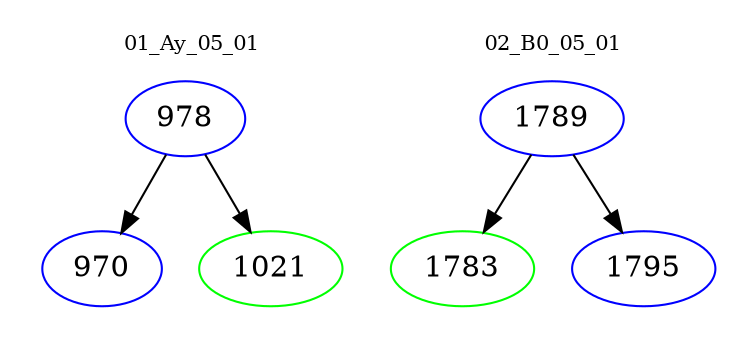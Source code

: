 digraph{
subgraph cluster_0 {
color = white
label = "01_Ay_05_01";
fontsize=10;
T0_978 [label="978", color="blue"]
T0_978 -> T0_970 [color="black"]
T0_970 [label="970", color="blue"]
T0_978 -> T0_1021 [color="black"]
T0_1021 [label="1021", color="green"]
}
subgraph cluster_1 {
color = white
label = "02_B0_05_01";
fontsize=10;
T1_1789 [label="1789", color="blue"]
T1_1789 -> T1_1783 [color="black"]
T1_1783 [label="1783", color="green"]
T1_1789 -> T1_1795 [color="black"]
T1_1795 [label="1795", color="blue"]
}
}
